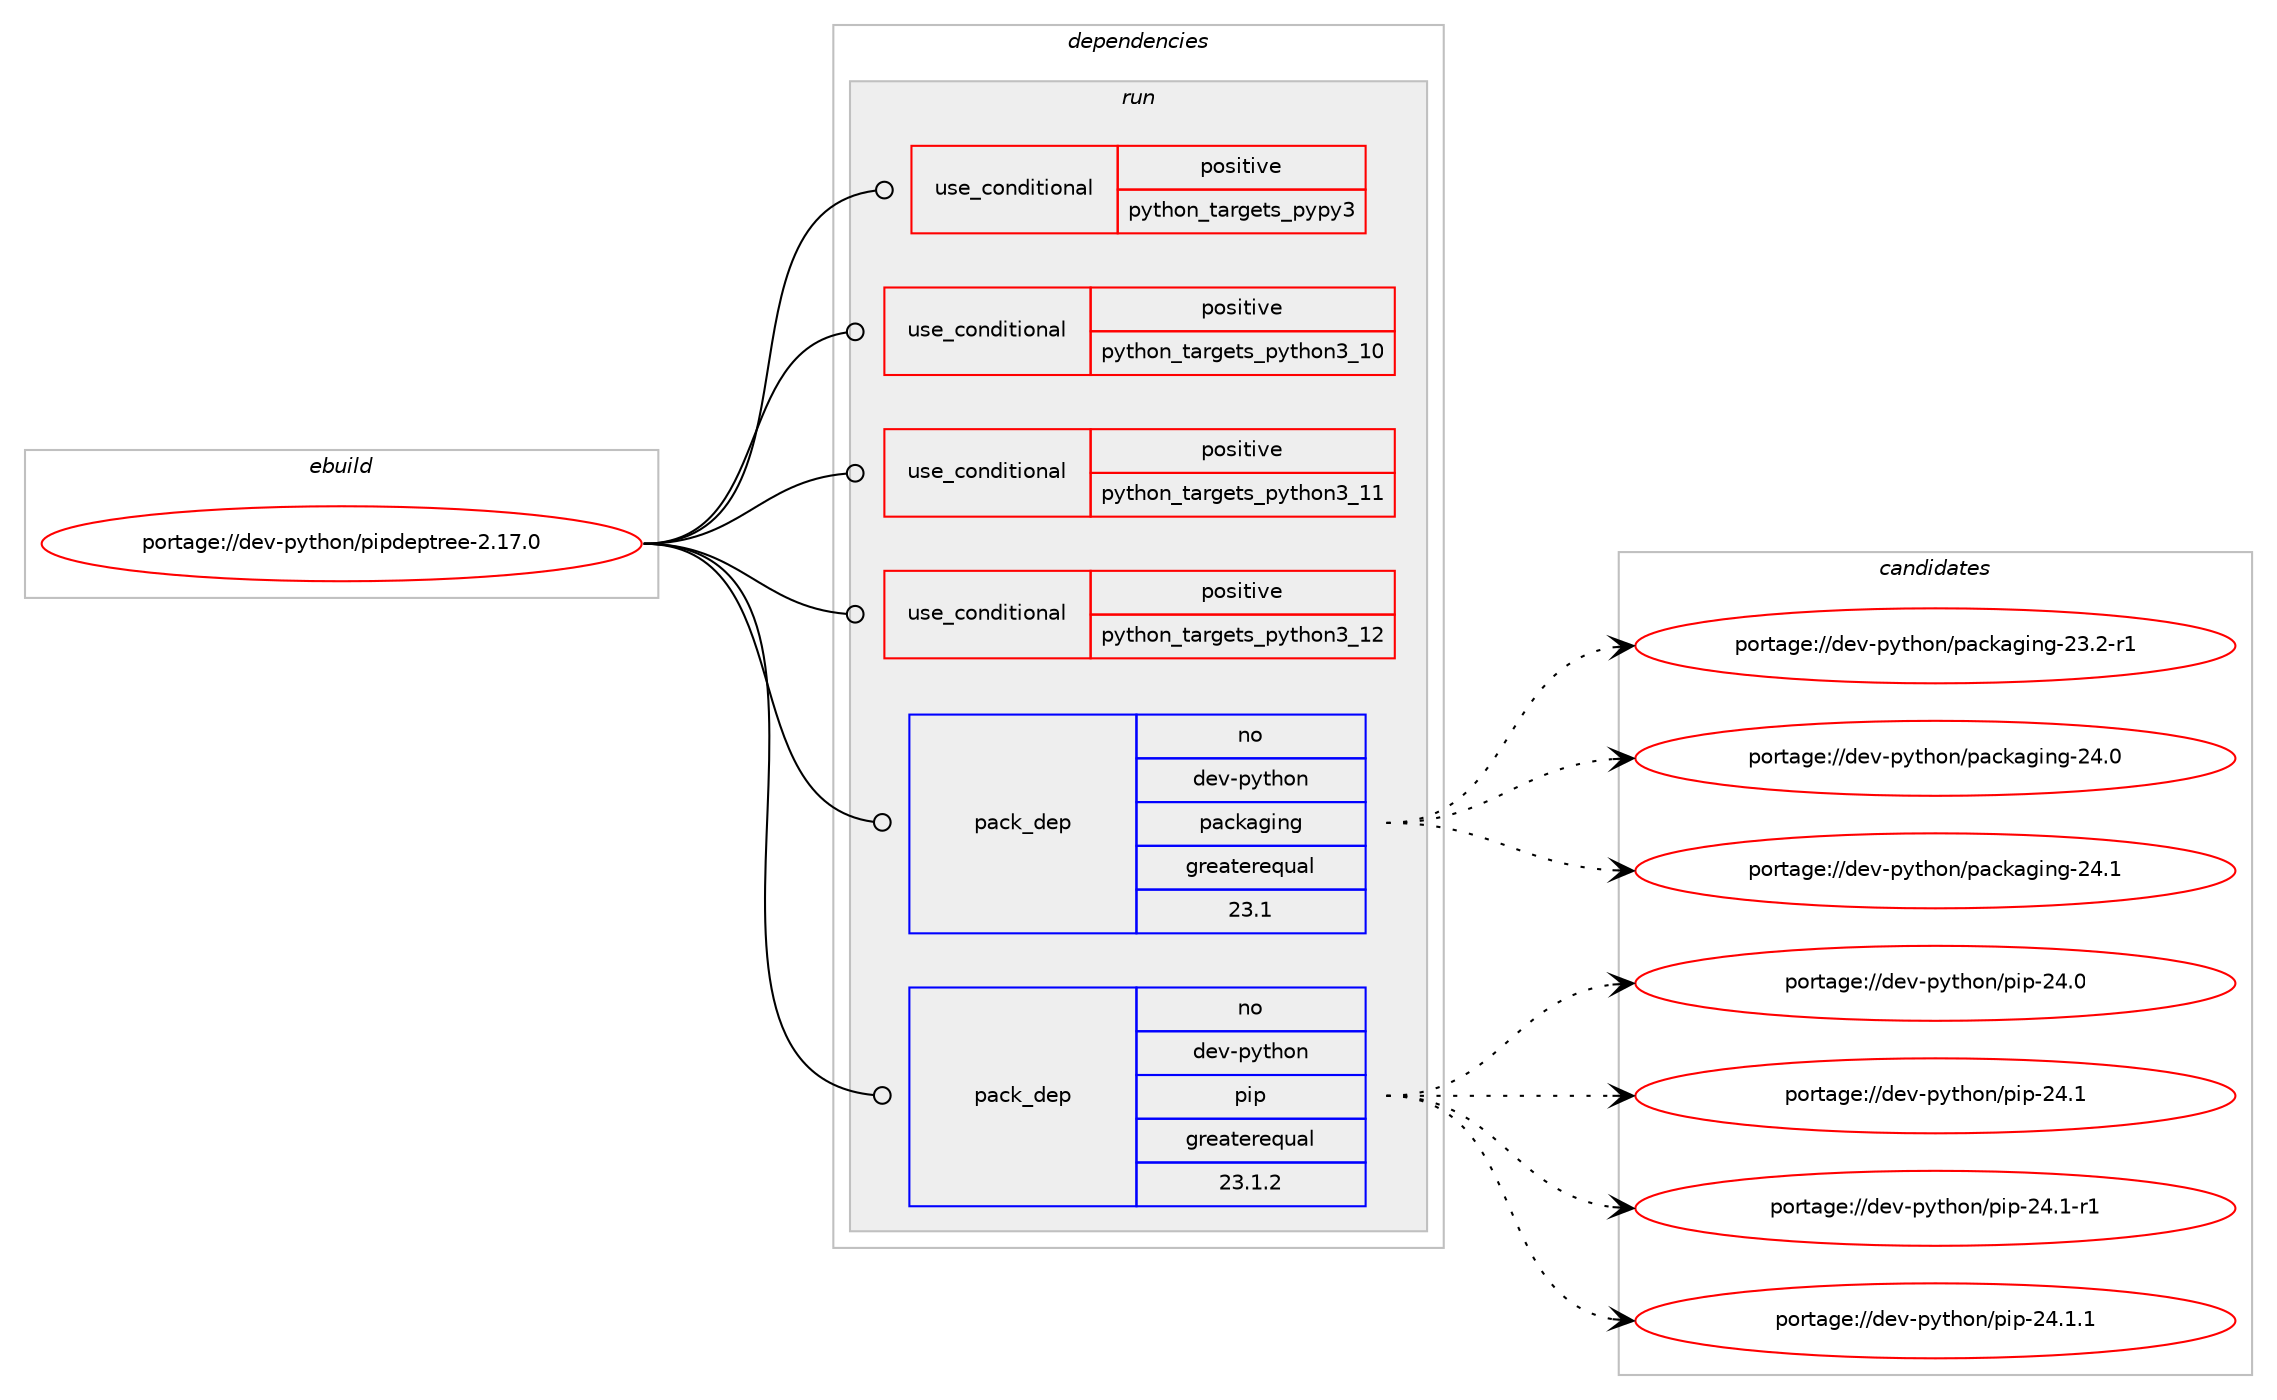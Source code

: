 digraph prolog {

# *************
# Graph options
# *************

newrank=true;
concentrate=true;
compound=true;
graph [rankdir=LR,fontname=Helvetica,fontsize=10,ranksep=1.5];#, ranksep=2.5, nodesep=0.2];
edge  [arrowhead=vee];
node  [fontname=Helvetica,fontsize=10];

# **********
# The ebuild
# **********

subgraph cluster_leftcol {
color=gray;
rank=same;
label=<<i>ebuild</i>>;
id [label="portage://dev-python/pipdeptree-2.17.0", color=red, width=4, href="../dev-python/pipdeptree-2.17.0.svg"];
}

# ****************
# The dependencies
# ****************

subgraph cluster_midcol {
color=gray;
label=<<i>dependencies</i>>;
subgraph cluster_compile {
fillcolor="#eeeeee";
style=filled;
label=<<i>compile</i>>;
}
subgraph cluster_compileandrun {
fillcolor="#eeeeee";
style=filled;
label=<<i>compile and run</i>>;
}
subgraph cluster_run {
fillcolor="#eeeeee";
style=filled;
label=<<i>run</i>>;
subgraph cond34985 {
dependency77586 [label=<<TABLE BORDER="0" CELLBORDER="1" CELLSPACING="0" CELLPADDING="4"><TR><TD ROWSPAN="3" CELLPADDING="10">use_conditional</TD></TR><TR><TD>positive</TD></TR><TR><TD>python_targets_pypy3</TD></TR></TABLE>>, shape=none, color=red];
# *** BEGIN UNKNOWN DEPENDENCY TYPE (TODO) ***
# dependency77586 -> package_dependency(portage://dev-python/pipdeptree-2.17.0,run,no,dev-python,pypy3,none,[,,],any_same_slot,[])
# *** END UNKNOWN DEPENDENCY TYPE (TODO) ***

}
id:e -> dependency77586:w [weight=20,style="solid",arrowhead="odot"];
subgraph cond34986 {
dependency77587 [label=<<TABLE BORDER="0" CELLBORDER="1" CELLSPACING="0" CELLPADDING="4"><TR><TD ROWSPAN="3" CELLPADDING="10">use_conditional</TD></TR><TR><TD>positive</TD></TR><TR><TD>python_targets_python3_10</TD></TR></TABLE>>, shape=none, color=red];
# *** BEGIN UNKNOWN DEPENDENCY TYPE (TODO) ***
# dependency77587 -> package_dependency(portage://dev-python/pipdeptree-2.17.0,run,no,dev-lang,python,none,[,,],[slot(3.10)],[])
# *** END UNKNOWN DEPENDENCY TYPE (TODO) ***

}
id:e -> dependency77587:w [weight=20,style="solid",arrowhead="odot"];
subgraph cond34987 {
dependency77588 [label=<<TABLE BORDER="0" CELLBORDER="1" CELLSPACING="0" CELLPADDING="4"><TR><TD ROWSPAN="3" CELLPADDING="10">use_conditional</TD></TR><TR><TD>positive</TD></TR><TR><TD>python_targets_python3_11</TD></TR></TABLE>>, shape=none, color=red];
# *** BEGIN UNKNOWN DEPENDENCY TYPE (TODO) ***
# dependency77588 -> package_dependency(portage://dev-python/pipdeptree-2.17.0,run,no,dev-lang,python,none,[,,],[slot(3.11)],[])
# *** END UNKNOWN DEPENDENCY TYPE (TODO) ***

}
id:e -> dependency77588:w [weight=20,style="solid",arrowhead="odot"];
subgraph cond34988 {
dependency77589 [label=<<TABLE BORDER="0" CELLBORDER="1" CELLSPACING="0" CELLPADDING="4"><TR><TD ROWSPAN="3" CELLPADDING="10">use_conditional</TD></TR><TR><TD>positive</TD></TR><TR><TD>python_targets_python3_12</TD></TR></TABLE>>, shape=none, color=red];
# *** BEGIN UNKNOWN DEPENDENCY TYPE (TODO) ***
# dependency77589 -> package_dependency(portage://dev-python/pipdeptree-2.17.0,run,no,dev-lang,python,none,[,,],[slot(3.12)],[])
# *** END UNKNOWN DEPENDENCY TYPE (TODO) ***

}
id:e -> dependency77589:w [weight=20,style="solid",arrowhead="odot"];
subgraph pack41384 {
dependency77590 [label=<<TABLE BORDER="0" CELLBORDER="1" CELLSPACING="0" CELLPADDING="4" WIDTH="220"><TR><TD ROWSPAN="6" CELLPADDING="30">pack_dep</TD></TR><TR><TD WIDTH="110">no</TD></TR><TR><TD>dev-python</TD></TR><TR><TD>packaging</TD></TR><TR><TD>greaterequal</TD></TR><TR><TD>23.1</TD></TR></TABLE>>, shape=none, color=blue];
}
id:e -> dependency77590:w [weight=20,style="solid",arrowhead="odot"];
subgraph pack41385 {
dependency77591 [label=<<TABLE BORDER="0" CELLBORDER="1" CELLSPACING="0" CELLPADDING="4" WIDTH="220"><TR><TD ROWSPAN="6" CELLPADDING="30">pack_dep</TD></TR><TR><TD WIDTH="110">no</TD></TR><TR><TD>dev-python</TD></TR><TR><TD>pip</TD></TR><TR><TD>greaterequal</TD></TR><TR><TD>23.1.2</TD></TR></TABLE>>, shape=none, color=blue];
}
id:e -> dependency77591:w [weight=20,style="solid",arrowhead="odot"];
}
}

# **************
# The candidates
# **************

subgraph cluster_choices {
rank=same;
color=gray;
label=<<i>candidates</i>>;

subgraph choice41384 {
color=black;
nodesep=1;
choice100101118451121211161041111104711297991079710310511010345505146504511449 [label="portage://dev-python/packaging-23.2-r1", color=red, width=4,href="../dev-python/packaging-23.2-r1.svg"];
choice10010111845112121116104111110471129799107971031051101034550524648 [label="portage://dev-python/packaging-24.0", color=red, width=4,href="../dev-python/packaging-24.0.svg"];
choice10010111845112121116104111110471129799107971031051101034550524649 [label="portage://dev-python/packaging-24.1", color=red, width=4,href="../dev-python/packaging-24.1.svg"];
dependency77590:e -> choice100101118451121211161041111104711297991079710310511010345505146504511449:w [style=dotted,weight="100"];
dependency77590:e -> choice10010111845112121116104111110471129799107971031051101034550524648:w [style=dotted,weight="100"];
dependency77590:e -> choice10010111845112121116104111110471129799107971031051101034550524649:w [style=dotted,weight="100"];
}
subgraph choice41385 {
color=black;
nodesep=1;
choice10010111845112121116104111110471121051124550524648 [label="portage://dev-python/pip-24.0", color=red, width=4,href="../dev-python/pip-24.0.svg"];
choice10010111845112121116104111110471121051124550524649 [label="portage://dev-python/pip-24.1", color=red, width=4,href="../dev-python/pip-24.1.svg"];
choice100101118451121211161041111104711210511245505246494511449 [label="portage://dev-python/pip-24.1-r1", color=red, width=4,href="../dev-python/pip-24.1-r1.svg"];
choice100101118451121211161041111104711210511245505246494649 [label="portage://dev-python/pip-24.1.1", color=red, width=4,href="../dev-python/pip-24.1.1.svg"];
dependency77591:e -> choice10010111845112121116104111110471121051124550524648:w [style=dotted,weight="100"];
dependency77591:e -> choice10010111845112121116104111110471121051124550524649:w [style=dotted,weight="100"];
dependency77591:e -> choice100101118451121211161041111104711210511245505246494511449:w [style=dotted,weight="100"];
dependency77591:e -> choice100101118451121211161041111104711210511245505246494649:w [style=dotted,weight="100"];
}
}

}
